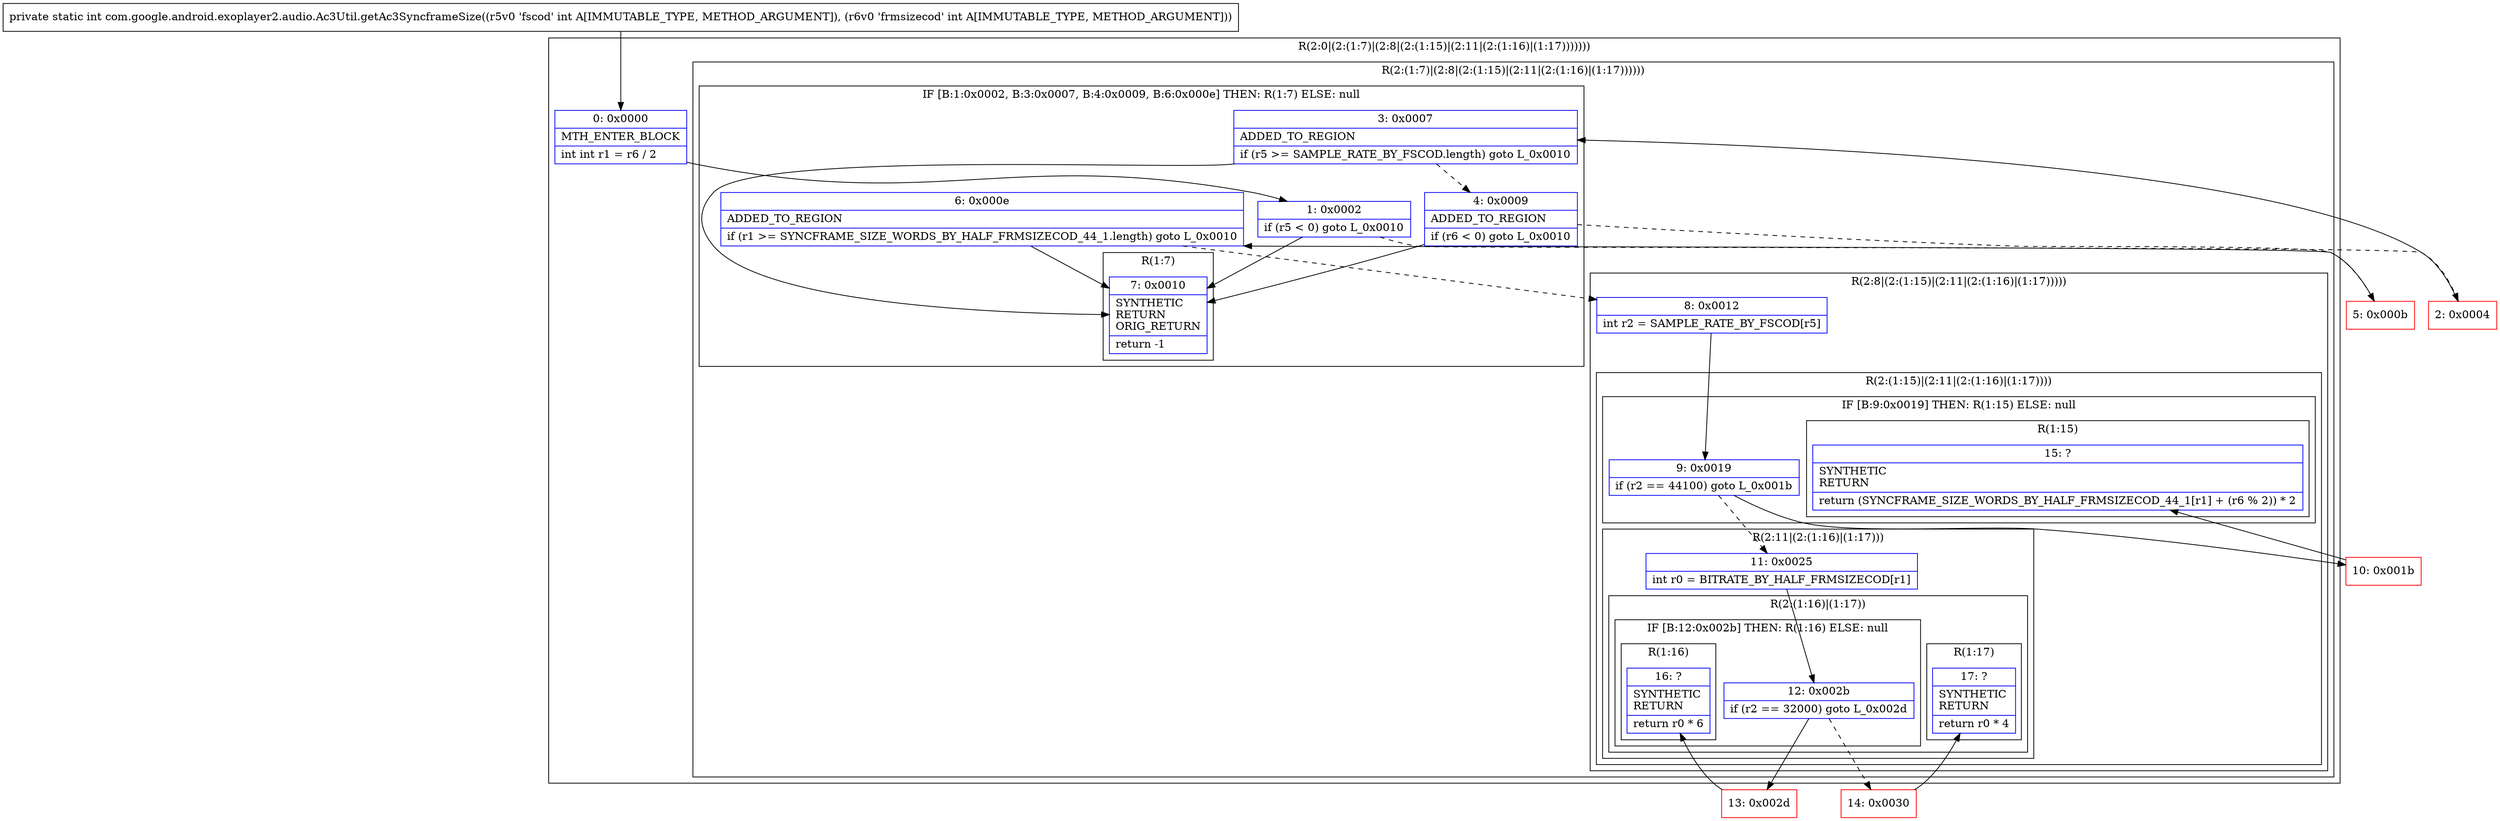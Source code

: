 digraph "CFG forcom.google.android.exoplayer2.audio.Ac3Util.getAc3SyncframeSize(II)I" {
subgraph cluster_Region_2136228732 {
label = "R(2:0|(2:(1:7)|(2:8|(2:(1:15)|(2:11|(2:(1:16)|(1:17)))))))";
node [shape=record,color=blue];
Node_0 [shape=record,label="{0\:\ 0x0000|MTH_ENTER_BLOCK\l|int int r1 = r6 \/ 2\l}"];
subgraph cluster_Region_1537030075 {
label = "R(2:(1:7)|(2:8|(2:(1:15)|(2:11|(2:(1:16)|(1:17))))))";
node [shape=record,color=blue];
subgraph cluster_IfRegion_497430789 {
label = "IF [B:1:0x0002, B:3:0x0007, B:4:0x0009, B:6:0x000e] THEN: R(1:7) ELSE: null";
node [shape=record,color=blue];
Node_1 [shape=record,label="{1\:\ 0x0002|if (r5 \< 0) goto L_0x0010\l}"];
Node_3 [shape=record,label="{3\:\ 0x0007|ADDED_TO_REGION\l|if (r5 \>= SAMPLE_RATE_BY_FSCOD.length) goto L_0x0010\l}"];
Node_4 [shape=record,label="{4\:\ 0x0009|ADDED_TO_REGION\l|if (r6 \< 0) goto L_0x0010\l}"];
Node_6 [shape=record,label="{6\:\ 0x000e|ADDED_TO_REGION\l|if (r1 \>= SYNCFRAME_SIZE_WORDS_BY_HALF_FRMSIZECOD_44_1.length) goto L_0x0010\l}"];
subgraph cluster_Region_1670112136 {
label = "R(1:7)";
node [shape=record,color=blue];
Node_7 [shape=record,label="{7\:\ 0x0010|SYNTHETIC\lRETURN\lORIG_RETURN\l|return \-1\l}"];
}
}
subgraph cluster_Region_1666946397 {
label = "R(2:8|(2:(1:15)|(2:11|(2:(1:16)|(1:17)))))";
node [shape=record,color=blue];
Node_8 [shape=record,label="{8\:\ 0x0012|int r2 = SAMPLE_RATE_BY_FSCOD[r5]\l}"];
subgraph cluster_Region_1146500338 {
label = "R(2:(1:15)|(2:11|(2:(1:16)|(1:17))))";
node [shape=record,color=blue];
subgraph cluster_IfRegion_1339670058 {
label = "IF [B:9:0x0019] THEN: R(1:15) ELSE: null";
node [shape=record,color=blue];
Node_9 [shape=record,label="{9\:\ 0x0019|if (r2 == 44100) goto L_0x001b\l}"];
subgraph cluster_Region_1168178193 {
label = "R(1:15)";
node [shape=record,color=blue];
Node_15 [shape=record,label="{15\:\ ?|SYNTHETIC\lRETURN\l|return (SYNCFRAME_SIZE_WORDS_BY_HALF_FRMSIZECOD_44_1[r1] + (r6 % 2)) * 2\l}"];
}
}
subgraph cluster_Region_1044999755 {
label = "R(2:11|(2:(1:16)|(1:17)))";
node [shape=record,color=blue];
Node_11 [shape=record,label="{11\:\ 0x0025|int r0 = BITRATE_BY_HALF_FRMSIZECOD[r1]\l}"];
subgraph cluster_Region_554180131 {
label = "R(2:(1:16)|(1:17))";
node [shape=record,color=blue];
subgraph cluster_IfRegion_224101300 {
label = "IF [B:12:0x002b] THEN: R(1:16) ELSE: null";
node [shape=record,color=blue];
Node_12 [shape=record,label="{12\:\ 0x002b|if (r2 == 32000) goto L_0x002d\l}"];
subgraph cluster_Region_2023071586 {
label = "R(1:16)";
node [shape=record,color=blue];
Node_16 [shape=record,label="{16\:\ ?|SYNTHETIC\lRETURN\l|return r0 * 6\l}"];
}
}
subgraph cluster_Region_1197153360 {
label = "R(1:17)";
node [shape=record,color=blue];
Node_17 [shape=record,label="{17\:\ ?|SYNTHETIC\lRETURN\l|return r0 * 4\l}"];
}
}
}
}
}
}
}
Node_2 [shape=record,color=red,label="{2\:\ 0x0004}"];
Node_5 [shape=record,color=red,label="{5\:\ 0x000b}"];
Node_10 [shape=record,color=red,label="{10\:\ 0x001b}"];
Node_13 [shape=record,color=red,label="{13\:\ 0x002d}"];
Node_14 [shape=record,color=red,label="{14\:\ 0x0030}"];
MethodNode[shape=record,label="{private static int com.google.android.exoplayer2.audio.Ac3Util.getAc3SyncframeSize((r5v0 'fscod' int A[IMMUTABLE_TYPE, METHOD_ARGUMENT]), (r6v0 'frmsizecod' int A[IMMUTABLE_TYPE, METHOD_ARGUMENT])) }"];
MethodNode -> Node_0;
Node_0 -> Node_1;
Node_1 -> Node_2[style=dashed];
Node_1 -> Node_7;
Node_3 -> Node_4[style=dashed];
Node_3 -> Node_7;
Node_4 -> Node_5[style=dashed];
Node_4 -> Node_7;
Node_6 -> Node_7;
Node_6 -> Node_8[style=dashed];
Node_8 -> Node_9;
Node_9 -> Node_10;
Node_9 -> Node_11[style=dashed];
Node_11 -> Node_12;
Node_12 -> Node_13;
Node_12 -> Node_14[style=dashed];
Node_2 -> Node_3;
Node_5 -> Node_6;
Node_10 -> Node_15;
Node_13 -> Node_16;
Node_14 -> Node_17;
}

